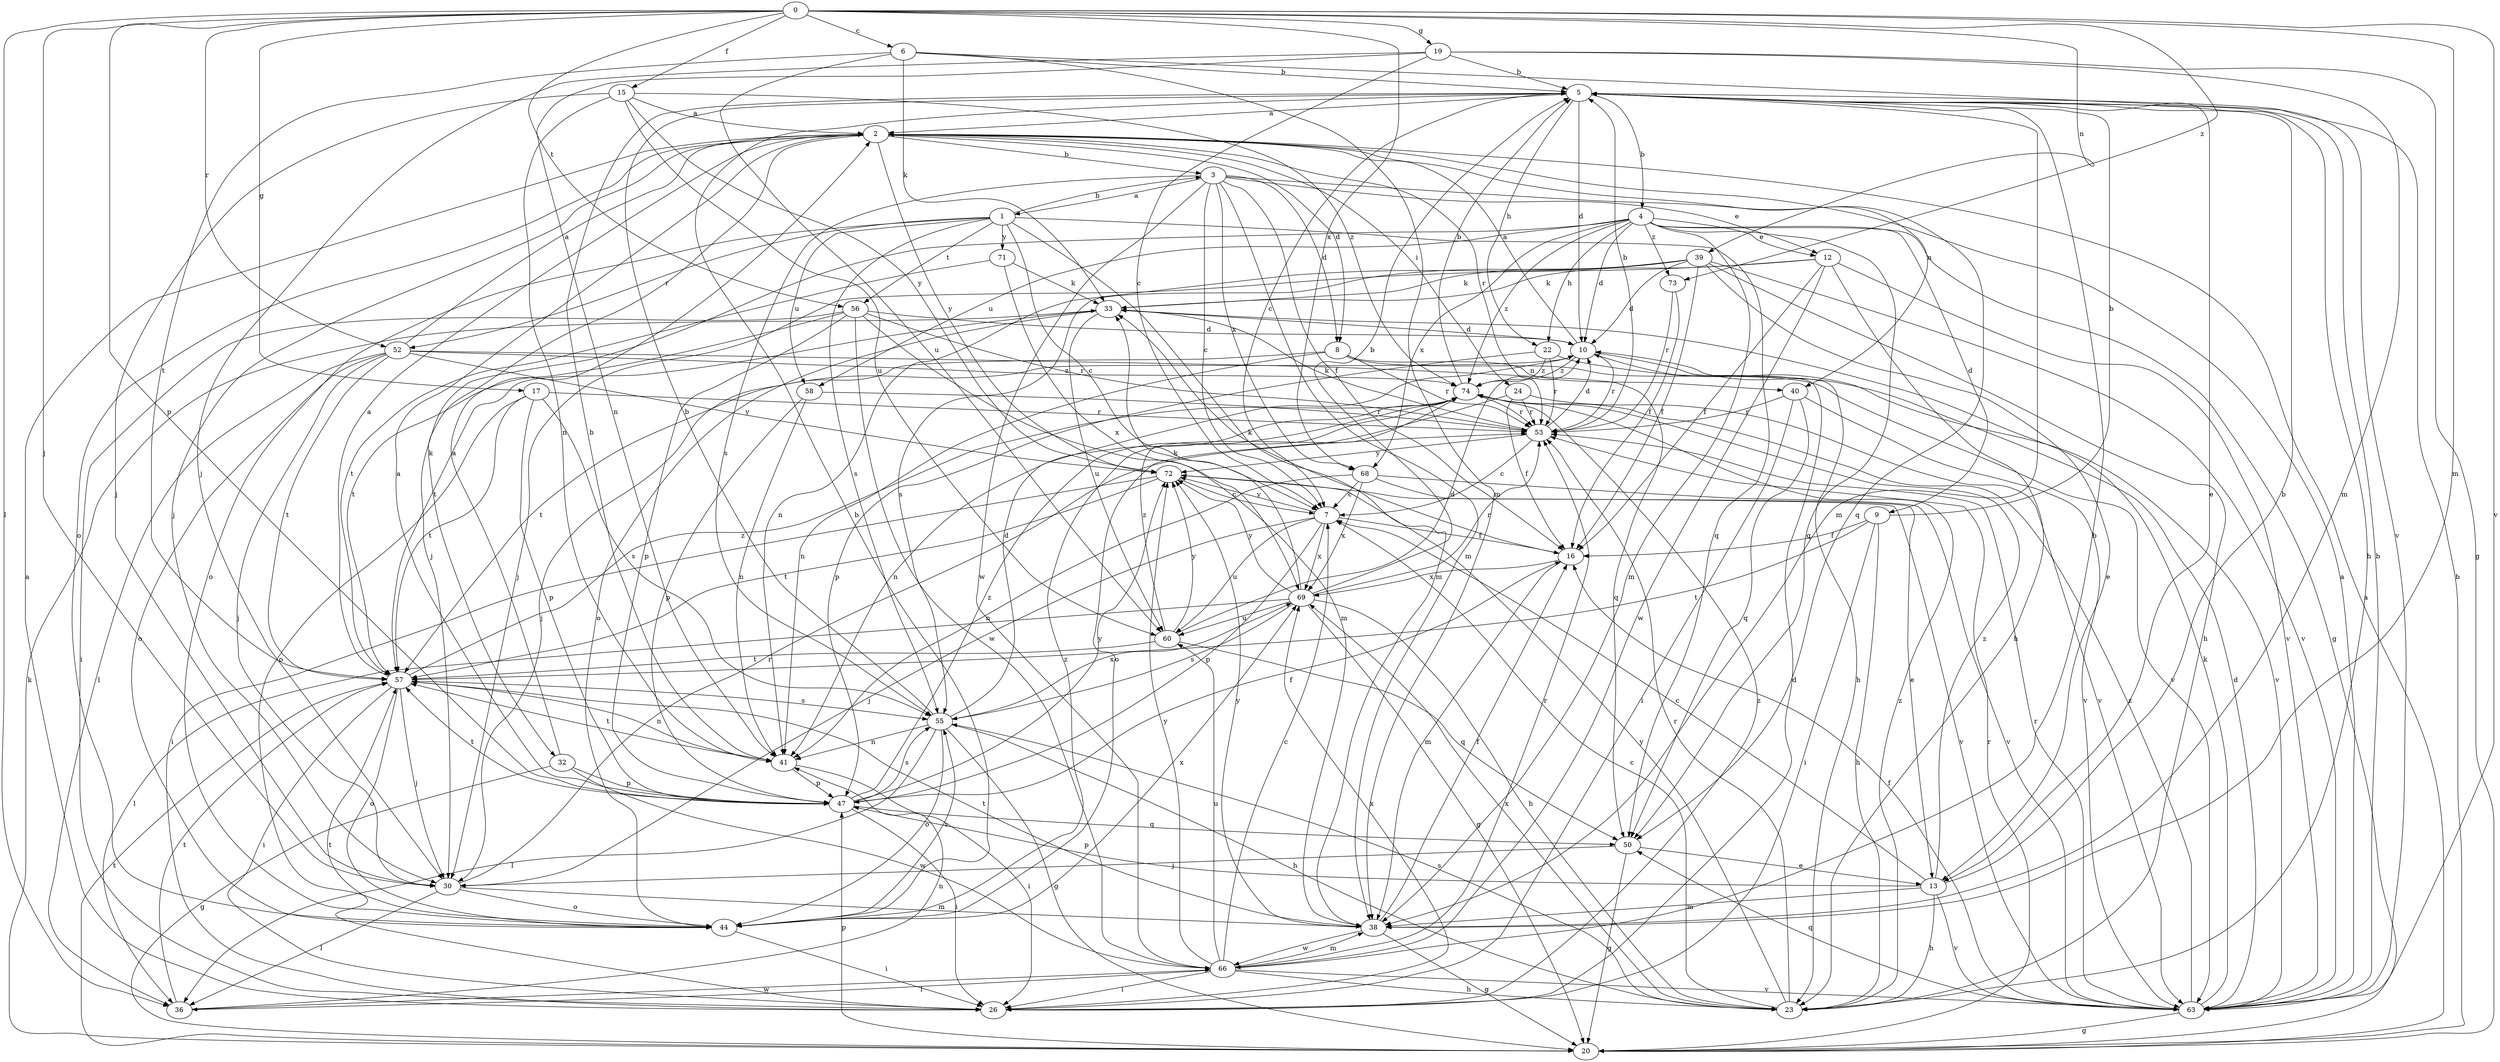 strict digraph  {
0;
1;
2;
3;
4;
5;
6;
7;
8;
9;
10;
12;
13;
15;
16;
17;
19;
20;
22;
23;
24;
26;
30;
32;
33;
36;
38;
39;
40;
41;
44;
47;
50;
52;
53;
55;
56;
57;
58;
60;
63;
66;
68;
69;
71;
72;
73;
74;
0 -> 6  [label=c];
0 -> 15  [label=f];
0 -> 17  [label=g];
0 -> 19  [label=g];
0 -> 30  [label=j];
0 -> 36  [label=l];
0 -> 38  [label=m];
0 -> 39  [label=n];
0 -> 47  [label=p];
0 -> 52  [label=r];
0 -> 56  [label=t];
0 -> 63  [label=v];
0 -> 68  [label=x];
0 -> 73  [label=z];
1 -> 3  [label=b];
1 -> 7  [label=c];
1 -> 38  [label=m];
1 -> 44  [label=o];
1 -> 50  [label=q];
1 -> 52  [label=r];
1 -> 55  [label=s];
1 -> 56  [label=t];
1 -> 58  [label=u];
1 -> 71  [label=y];
2 -> 3  [label=b];
2 -> 8  [label=d];
2 -> 24  [label=i];
2 -> 30  [label=j];
2 -> 32  [label=k];
2 -> 40  [label=n];
2 -> 44  [label=o];
2 -> 53  [label=r];
2 -> 72  [label=y];
3 -> 1  [label=a];
3 -> 7  [label=c];
3 -> 8  [label=d];
3 -> 12  [label=e];
3 -> 16  [label=f];
3 -> 38  [label=m];
3 -> 50  [label=q];
3 -> 55  [label=s];
3 -> 66  [label=w];
3 -> 68  [label=x];
4 -> 9  [label=d];
4 -> 10  [label=d];
4 -> 12  [label=e];
4 -> 20  [label=g];
4 -> 22  [label=h];
4 -> 30  [label=j];
4 -> 38  [label=m];
4 -> 50  [label=q];
4 -> 58  [label=u];
4 -> 68  [label=x];
4 -> 73  [label=z];
4 -> 74  [label=z];
5 -> 2  [label=a];
5 -> 4  [label=b];
5 -> 7  [label=c];
5 -> 10  [label=d];
5 -> 13  [label=e];
5 -> 22  [label=h];
5 -> 23  [label=h];
5 -> 38  [label=m];
6 -> 5  [label=b];
6 -> 33  [label=k];
6 -> 38  [label=m];
6 -> 57  [label=t];
6 -> 60  [label=u];
6 -> 63  [label=v];
7 -> 16  [label=f];
7 -> 30  [label=j];
7 -> 47  [label=p];
7 -> 60  [label=u];
7 -> 69  [label=x];
7 -> 72  [label=y];
8 -> 30  [label=j];
8 -> 40  [label=n];
8 -> 41  [label=n];
8 -> 53  [label=r];
8 -> 63  [label=v];
9 -> 5  [label=b];
9 -> 16  [label=f];
9 -> 23  [label=h];
9 -> 26  [label=i];
9 -> 57  [label=t];
10 -> 2  [label=a];
10 -> 23  [label=h];
10 -> 53  [label=r];
10 -> 57  [label=t];
10 -> 74  [label=z];
12 -> 16  [label=f];
12 -> 23  [label=h];
12 -> 30  [label=j];
12 -> 33  [label=k];
12 -> 63  [label=v];
12 -> 66  [label=w];
13 -> 5  [label=b];
13 -> 7  [label=c];
13 -> 23  [label=h];
13 -> 38  [label=m];
13 -> 47  [label=p];
13 -> 63  [label=v];
13 -> 74  [label=z];
15 -> 2  [label=a];
15 -> 30  [label=j];
15 -> 41  [label=n];
15 -> 60  [label=u];
15 -> 72  [label=y];
15 -> 74  [label=z];
16 -> 33  [label=k];
16 -> 38  [label=m];
16 -> 69  [label=x];
17 -> 44  [label=o];
17 -> 47  [label=p];
17 -> 53  [label=r];
17 -> 55  [label=s];
17 -> 57  [label=t];
19 -> 5  [label=b];
19 -> 7  [label=c];
19 -> 20  [label=g];
19 -> 30  [label=j];
19 -> 38  [label=m];
19 -> 41  [label=n];
20 -> 2  [label=a];
20 -> 5  [label=b];
20 -> 33  [label=k];
20 -> 47  [label=p];
20 -> 53  [label=r];
20 -> 57  [label=t];
22 -> 47  [label=p];
22 -> 53  [label=r];
22 -> 63  [label=v];
22 -> 74  [label=z];
23 -> 7  [label=c];
23 -> 53  [label=r];
23 -> 55  [label=s];
23 -> 69  [label=x];
23 -> 72  [label=y];
23 -> 74  [label=z];
24 -> 16  [label=f];
24 -> 44  [label=o];
24 -> 53  [label=r];
24 -> 63  [label=v];
26 -> 2  [label=a];
26 -> 10  [label=d];
26 -> 57  [label=t];
26 -> 69  [label=x];
26 -> 74  [label=z];
30 -> 36  [label=l];
30 -> 38  [label=m];
30 -> 44  [label=o];
30 -> 53  [label=r];
32 -> 2  [label=a];
32 -> 20  [label=g];
32 -> 47  [label=p];
32 -> 66  [label=w];
33 -> 10  [label=d];
33 -> 44  [label=o];
33 -> 57  [label=t];
33 -> 60  [label=u];
36 -> 41  [label=n];
36 -> 57  [label=t];
36 -> 66  [label=w];
38 -> 16  [label=f];
38 -> 20  [label=g];
38 -> 57  [label=t];
38 -> 66  [label=w];
38 -> 72  [label=y];
39 -> 10  [label=d];
39 -> 13  [label=e];
39 -> 16  [label=f];
39 -> 23  [label=h];
39 -> 33  [label=k];
39 -> 41  [label=n];
39 -> 55  [label=s];
39 -> 63  [label=v];
40 -> 26  [label=i];
40 -> 50  [label=q];
40 -> 53  [label=r];
40 -> 63  [label=v];
41 -> 5  [label=b];
41 -> 26  [label=i];
41 -> 47  [label=p];
41 -> 57  [label=t];
44 -> 5  [label=b];
44 -> 26  [label=i];
44 -> 55  [label=s];
44 -> 69  [label=x];
44 -> 74  [label=z];
47 -> 2  [label=a];
47 -> 16  [label=f];
47 -> 26  [label=i];
47 -> 50  [label=q];
47 -> 55  [label=s];
47 -> 57  [label=t];
47 -> 72  [label=y];
47 -> 74  [label=z];
50 -> 13  [label=e];
50 -> 20  [label=g];
50 -> 30  [label=j];
52 -> 2  [label=a];
52 -> 30  [label=j];
52 -> 36  [label=l];
52 -> 44  [label=o];
52 -> 50  [label=q];
52 -> 57  [label=t];
52 -> 72  [label=y];
52 -> 74  [label=z];
53 -> 5  [label=b];
53 -> 7  [label=c];
53 -> 10  [label=d];
53 -> 33  [label=k];
53 -> 72  [label=y];
55 -> 5  [label=b];
55 -> 10  [label=d];
55 -> 20  [label=g];
55 -> 23  [label=h];
55 -> 36  [label=l];
55 -> 41  [label=n];
55 -> 44  [label=o];
55 -> 69  [label=x];
56 -> 10  [label=d];
56 -> 26  [label=i];
56 -> 38  [label=m];
56 -> 47  [label=p];
56 -> 53  [label=r];
56 -> 57  [label=t];
56 -> 66  [label=w];
57 -> 2  [label=a];
57 -> 26  [label=i];
57 -> 30  [label=j];
57 -> 41  [label=n];
57 -> 44  [label=o];
57 -> 55  [label=s];
57 -> 74  [label=z];
58 -> 41  [label=n];
58 -> 47  [label=p];
58 -> 53  [label=r];
60 -> 10  [label=d];
60 -> 50  [label=q];
60 -> 57  [label=t];
60 -> 72  [label=y];
60 -> 74  [label=z];
63 -> 2  [label=a];
63 -> 5  [label=b];
63 -> 10  [label=d];
63 -> 16  [label=f];
63 -> 20  [label=g];
63 -> 33  [label=k];
63 -> 50  [label=q];
63 -> 53  [label=r];
63 -> 74  [label=z];
66 -> 5  [label=b];
66 -> 7  [label=c];
66 -> 23  [label=h];
66 -> 26  [label=i];
66 -> 36  [label=l];
66 -> 38  [label=m];
66 -> 53  [label=r];
66 -> 60  [label=u];
66 -> 63  [label=v];
66 -> 72  [label=y];
68 -> 7  [label=c];
68 -> 13  [label=e];
68 -> 41  [label=n];
68 -> 63  [label=v];
68 -> 69  [label=x];
69 -> 5  [label=b];
69 -> 20  [label=g];
69 -> 23  [label=h];
69 -> 33  [label=k];
69 -> 36  [label=l];
69 -> 53  [label=r];
69 -> 55  [label=s];
69 -> 60  [label=u];
69 -> 72  [label=y];
71 -> 33  [label=k];
71 -> 57  [label=t];
71 -> 69  [label=x];
72 -> 7  [label=c];
72 -> 26  [label=i];
72 -> 57  [label=t];
72 -> 63  [label=v];
73 -> 16  [label=f];
73 -> 53  [label=r];
74 -> 5  [label=b];
74 -> 41  [label=n];
74 -> 53  [label=r];
}
